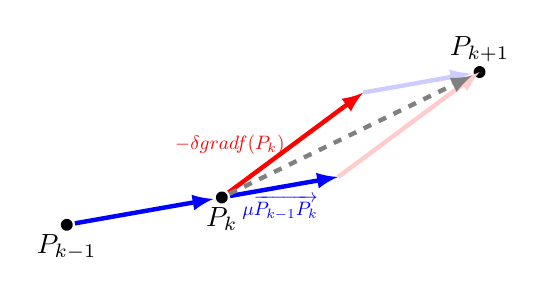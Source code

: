 ﻿\begin{tikzpicture}

 \begin{scope}[rotate=10]
\fill (0,0) circle (0.5ex) node[below]{$P_{k-1}$};
\fill (2,0) circle (0.5ex) node[below]{$P_{k}$};
\fill (5.5,1) circle (0.5ex) node[above]{$P_{k+1}$};

 \draw[->,>=latex,ultra thick,blue,shorten >=3pt,shorten <=3pt] (0,0) -- (2,0);
 \draw[->,>=latex,ultra thick,blue,shorten <=3pt] (2,0) -- ++(1.5,0) node[scale=0.7,midway, below]{$\mu  \overrightarrow{P_{k-1}P_k}$};
 \draw[->,>=latex,ultra thick,blue!20,shorten >=3pt] (4,1) -- ++(1.5,0) ;


 \draw[->,>=latex,ultra thick,red,shorten <=3pt] (2,0) -- ++(2,1) node[scale=0.7,midway, left]{$-\delta grad f(P_k)$};
 \draw[->,>=latex,ultra thick,red!20] (3.5,0) --++ (2,1) ;


 \draw[->,>=latex,ultra thick,black!50,dashed,shorten <=3pt,shorten >=3pt] (2,0) -- (5.5,1);


\end{scope}

\end{tikzpicture}